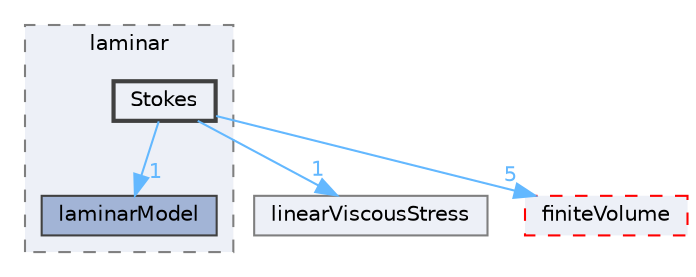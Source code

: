 digraph "src/TurbulenceModels/turbulenceModels/laminar/Stokes"
{
 // LATEX_PDF_SIZE
  bgcolor="transparent";
  edge [fontname=Helvetica,fontsize=10,labelfontname=Helvetica,labelfontsize=10];
  node [fontname=Helvetica,fontsize=10,shape=box,height=0.2,width=0.4];
  compound=true
  subgraph clusterdir_ed53039aa445a8005a2a7b1a43c7904d {
    graph [ bgcolor="#edf0f7", pencolor="grey50", label="laminar", fontname=Helvetica,fontsize=10 style="filled,dashed", URL="dir_ed53039aa445a8005a2a7b1a43c7904d.html",tooltip=""]
  dir_6de2f4e401c036f5ee61e389e7ad7f69 [label="laminarModel", fillcolor="#a2b4d6", color="grey25", style="filled", URL="dir_6de2f4e401c036f5ee61e389e7ad7f69.html",tooltip=""];
  dir_2845310fcda78ba131b0efe199a7c1d4 [label="Stokes", fillcolor="#edf0f7", color="grey25", style="filled,bold", URL="dir_2845310fcda78ba131b0efe199a7c1d4.html",tooltip=""];
  }
  dir_99ef1563f00ecf6cdfecfeb625e8133a [label="linearViscousStress", fillcolor="#edf0f7", color="grey50", style="filled", URL="dir_99ef1563f00ecf6cdfecfeb625e8133a.html",tooltip=""];
  dir_9bd15774b555cf7259a6fa18f99fe99b [label="finiteVolume", fillcolor="#edf0f7", color="red", style="filled,dashed", URL="dir_9bd15774b555cf7259a6fa18f99fe99b.html",tooltip=""];
  dir_2845310fcda78ba131b0efe199a7c1d4->dir_6de2f4e401c036f5ee61e389e7ad7f69 [headlabel="1", labeldistance=1.5 headhref="dir_003780_002088.html" href="dir_003780_002088.html" color="steelblue1" fontcolor="steelblue1"];
  dir_2845310fcda78ba131b0efe199a7c1d4->dir_99ef1563f00ecf6cdfecfeb625e8133a [headlabel="1", labeldistance=1.5 headhref="dir_003780_002213.html" href="dir_003780_002213.html" color="steelblue1" fontcolor="steelblue1"];
  dir_2845310fcda78ba131b0efe199a7c1d4->dir_9bd15774b555cf7259a6fa18f99fe99b [headlabel="5", labeldistance=1.5 headhref="dir_003780_001387.html" href="dir_003780_001387.html" color="steelblue1" fontcolor="steelblue1"];
}
